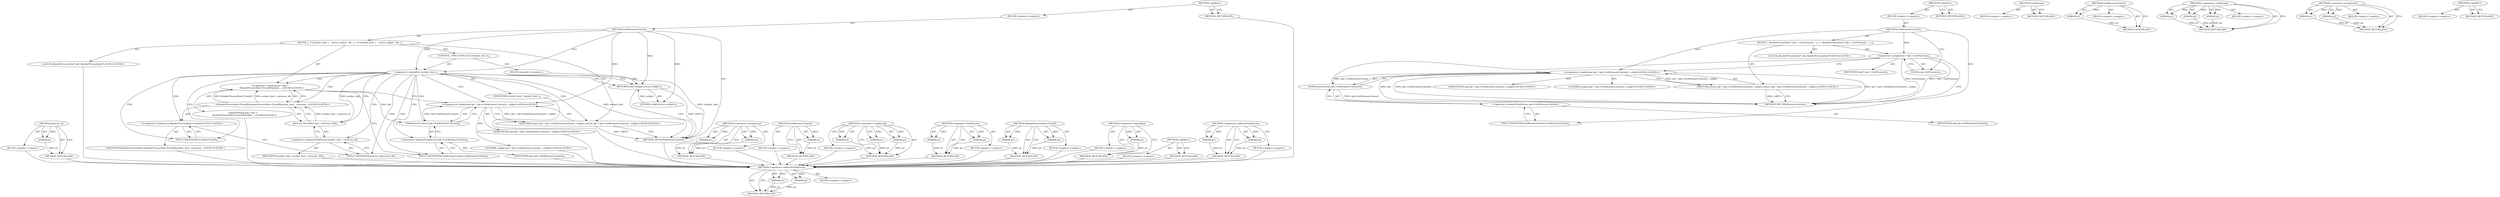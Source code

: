 digraph "&lt;operator&gt;.indirectFieldAccess" {
vulnerable_61 [label=<(METHOD,&lt;operator&gt;.indirectFieldAccess)>];
vulnerable_62 [label=<(PARAM,p1)>];
vulnerable_63 [label=<(PARAM,p2)>];
vulnerable_64 [label=<(BLOCK,&lt;empty&gt;,&lt;empty&gt;)>];
vulnerable_65 [label=<(METHOD_RETURN,ANY)>];
vulnerable_6 [label=<(METHOD,&lt;global&gt;)<SUB>1</SUB>>];
vulnerable_7 [label=<(BLOCK,&lt;empty&gt;,&lt;empty&gt;)<SUB>1</SUB>>];
vulnerable_8 [label=<(METHOD,GetBrowserContext)<SUB>1</SUB>>];
vulnerable_9 [label=<(BLOCK,{
  RenderProcessHost* rph = GetProcess();
   r...,{
  RenderProcessHost* rph = GetProcess();
   r...)<SUB>1</SUB>>];
vulnerable_10 [label="<(LOCAL,RenderProcessHost* rph: RenderProcessHost*)<SUB>2</SUB>>"];
vulnerable_11 [label=<(&lt;operator&gt;.assignment,* rph = GetProcess())<SUB>2</SUB>>];
vulnerable_12 [label=<(IDENTIFIER,rph,* rph = GetProcess())<SUB>2</SUB>>];
vulnerable_13 [label=<(GetProcess,GetProcess())<SUB>2</SUB>>];
vulnerable_14 [label="<(RETURN,return rph ? rph-&gt;GetBrowserContext() : nullptr;,return rph ? rph-&gt;GetBrowserContext() : nullptr;)<SUB>3</SUB>>"];
vulnerable_15 [label="<(&lt;operator&gt;.conditional,rph ? rph-&gt;GetBrowserContext() : nullptr)<SUB>3</SUB>>"];
vulnerable_16 [label="<(IDENTIFIER,rph,rph ? rph-&gt;GetBrowserContext() : nullptr)<SUB>3</SUB>>"];
vulnerable_17 [label=<(GetBrowserContext,rph-&gt;GetBrowserContext())<SUB>3</SUB>>];
vulnerable_18 [label=<(&lt;operator&gt;.indirectFieldAccess,rph-&gt;GetBrowserContext)<SUB>3</SUB>>];
vulnerable_19 [label=<(IDENTIFIER,rph,rph-&gt;GetBrowserContext())<SUB>3</SUB>>];
vulnerable_20 [label=<(FIELD_IDENTIFIER,GetBrowserContext,GetBrowserContext)<SUB>3</SUB>>];
vulnerable_21 [label="<(LITERAL,nullptr,rph ? rph-&gt;GetBrowserContext() : nullptr)<SUB>3</SUB>>"];
vulnerable_22 [label=<(METHOD_RETURN,BrowserContext)<SUB>1</SUB>>];
vulnerable_24 [label=<(METHOD_RETURN,ANY)<SUB>1</SUB>>];
vulnerable_48 [label=<(METHOD,GetProcess)>];
vulnerable_49 [label=<(BLOCK,&lt;empty&gt;,&lt;empty&gt;)>];
vulnerable_50 [label=<(METHOD_RETURN,ANY)>];
vulnerable_57 [label=<(METHOD,GetBrowserContext)>];
vulnerable_58 [label=<(PARAM,p1)>];
vulnerable_59 [label=<(BLOCK,&lt;empty&gt;,&lt;empty&gt;)>];
vulnerable_60 [label=<(METHOD_RETURN,ANY)>];
vulnerable_51 [label=<(METHOD,&lt;operator&gt;.conditional)>];
vulnerable_52 [label=<(PARAM,p1)>];
vulnerable_53 [label=<(PARAM,p2)>];
vulnerable_54 [label=<(PARAM,p3)>];
vulnerable_55 [label=<(BLOCK,&lt;empty&gt;,&lt;empty&gt;)>];
vulnerable_56 [label=<(METHOD_RETURN,ANY)>];
vulnerable_43 [label=<(METHOD,&lt;operator&gt;.assignment)>];
vulnerable_44 [label=<(PARAM,p1)>];
vulnerable_45 [label=<(PARAM,p2)>];
vulnerable_46 [label=<(BLOCK,&lt;empty&gt;,&lt;empty&gt;)>];
vulnerable_47 [label=<(METHOD_RETURN,ANY)>];
vulnerable_37 [label=<(METHOD,&lt;global&gt;)<SUB>1</SUB>>];
vulnerable_38 [label=<(BLOCK,&lt;empty&gt;,&lt;empty&gt;)>];
vulnerable_39 [label=<(METHOD_RETURN,ANY)>];
fixed_75 [label=<(METHOD,process_id)>];
fixed_76 [label=<(PARAM,p1)>];
fixed_77 [label=<(BLOCK,&lt;empty&gt;,&lt;empty&gt;)>];
fixed_78 [label=<(METHOD_RETURN,ANY)>];
fixed_6 [label=<(METHOD,&lt;global&gt;)<SUB>1</SUB>>];
fixed_7 [label=<(BLOCK,&lt;empty&gt;,&lt;empty&gt;)<SUB>1</SUB>>];
fixed_8 [label=<(METHOD,GetBrowserContext)<SUB>1</SUB>>];
fixed_9 [label=<(BLOCK,{
  if (!worker_host_)
    return nullptr;
  Re...,{
  if (!worker_host_)
    return nullptr;
  Re...)<SUB>1</SUB>>];
fixed_10 [label=<(CONTROL_STRUCTURE,IF,if (!worker_host_))<SUB>2</SUB>>];
fixed_11 [label=<(&lt;operator&gt;.logicalNot,!worker_host_)<SUB>2</SUB>>];
fixed_12 [label=<(IDENTIFIER,worker_host_,!worker_host_)<SUB>2</SUB>>];
fixed_13 [label=<(BLOCK,&lt;empty&gt;,&lt;empty&gt;)<SUB>3</SUB>>];
fixed_14 [label=<(RETURN,return nullptr;,return nullptr;)<SUB>3</SUB>>];
fixed_15 [label=<(LITERAL,nullptr,return nullptr;)<SUB>3</SUB>>];
fixed_16 [label="<(LOCAL,RenderProcessHost* rph: RenderProcessHost*)<SUB>4</SUB>>"];
fixed_17 [label="<(&lt;operator&gt;.assignment,* rph =
      RenderProcessHost::FromID(worker_...)<SUB>4</SUB>>"];
fixed_18 [label="<(IDENTIFIER,rph,* rph =
      RenderProcessHost::FromID(worker_...)<SUB>4</SUB>>"];
fixed_19 [label="<(RenderProcessHost.FromID,RenderProcessHost::FromID(worker_host_-&gt;process...)<SUB>5</SUB>>"];
fixed_20 [label="<(&lt;operator&gt;.fieldAccess,RenderProcessHost::FromID)<SUB>5</SUB>>"];
fixed_21 [label="<(IDENTIFIER,RenderProcessHost,RenderProcessHost::FromID(worker_host_-&gt;process...)<SUB>5</SUB>>"];
fixed_22 [label=<(FIELD_IDENTIFIER,FromID,FromID)<SUB>5</SUB>>];
fixed_23 [label=<(process_id,worker_host_-&gt;process_id())<SUB>5</SUB>>];
fixed_24 [label=<(&lt;operator&gt;.indirectFieldAccess,worker_host_-&gt;process_id)<SUB>5</SUB>>];
fixed_25 [label=<(IDENTIFIER,worker_host_,worker_host_-&gt;process_id())<SUB>5</SUB>>];
fixed_26 [label=<(FIELD_IDENTIFIER,process_id,process_id)<SUB>5</SUB>>];
fixed_27 [label="<(RETURN,return rph ? rph-&gt;GetBrowserContext() : nullptr;,return rph ? rph-&gt;GetBrowserContext() : nullptr;)<SUB>6</SUB>>"];
fixed_28 [label="<(&lt;operator&gt;.conditional,rph ? rph-&gt;GetBrowserContext() : nullptr)<SUB>6</SUB>>"];
fixed_29 [label="<(IDENTIFIER,rph,rph ? rph-&gt;GetBrowserContext() : nullptr)<SUB>6</SUB>>"];
fixed_30 [label=<(GetBrowserContext,rph-&gt;GetBrowserContext())<SUB>6</SUB>>];
fixed_31 [label=<(&lt;operator&gt;.indirectFieldAccess,rph-&gt;GetBrowserContext)<SUB>6</SUB>>];
fixed_32 [label=<(IDENTIFIER,rph,rph-&gt;GetBrowserContext())<SUB>6</SUB>>];
fixed_33 [label=<(FIELD_IDENTIFIER,GetBrowserContext,GetBrowserContext)<SUB>6</SUB>>];
fixed_34 [label="<(LITERAL,nullptr,rph ? rph-&gt;GetBrowserContext() : nullptr)<SUB>6</SUB>>"];
fixed_35 [label=<(METHOD_RETURN,BrowserContext)<SUB>1</SUB>>];
fixed_37 [label=<(METHOD_RETURN,ANY)<SUB>1</SUB>>];
fixed_60 [label=<(METHOD,&lt;operator&gt;.assignment)>];
fixed_61 [label=<(PARAM,p1)>];
fixed_62 [label=<(PARAM,p2)>];
fixed_63 [label=<(BLOCK,&lt;empty&gt;,&lt;empty&gt;)>];
fixed_64 [label=<(METHOD_RETURN,ANY)>];
fixed_90 [label=<(METHOD,GetBrowserContext)>];
fixed_91 [label=<(PARAM,p1)>];
fixed_92 [label=<(BLOCK,&lt;empty&gt;,&lt;empty&gt;)>];
fixed_93 [label=<(METHOD_RETURN,ANY)>];
fixed_84 [label=<(METHOD,&lt;operator&gt;.conditional)>];
fixed_85 [label=<(PARAM,p1)>];
fixed_86 [label=<(PARAM,p2)>];
fixed_87 [label=<(PARAM,p3)>];
fixed_88 [label=<(BLOCK,&lt;empty&gt;,&lt;empty&gt;)>];
fixed_89 [label=<(METHOD_RETURN,ANY)>];
fixed_70 [label=<(METHOD,&lt;operator&gt;.fieldAccess)>];
fixed_71 [label=<(PARAM,p1)>];
fixed_72 [label=<(PARAM,p2)>];
fixed_73 [label=<(BLOCK,&lt;empty&gt;,&lt;empty&gt;)>];
fixed_74 [label=<(METHOD_RETURN,ANY)>];
fixed_65 [label=<(METHOD,RenderProcessHost.FromID)>];
fixed_66 [label=<(PARAM,p1)>];
fixed_67 [label=<(PARAM,p2)>];
fixed_68 [label=<(BLOCK,&lt;empty&gt;,&lt;empty&gt;)>];
fixed_69 [label=<(METHOD_RETURN,ANY)>];
fixed_56 [label=<(METHOD,&lt;operator&gt;.logicalNot)>];
fixed_57 [label=<(PARAM,p1)>];
fixed_58 [label=<(BLOCK,&lt;empty&gt;,&lt;empty&gt;)>];
fixed_59 [label=<(METHOD_RETURN,ANY)>];
fixed_50 [label=<(METHOD,&lt;global&gt;)<SUB>1</SUB>>];
fixed_51 [label=<(BLOCK,&lt;empty&gt;,&lt;empty&gt;)>];
fixed_52 [label=<(METHOD_RETURN,ANY)>];
fixed_79 [label=<(METHOD,&lt;operator&gt;.indirectFieldAccess)>];
fixed_80 [label=<(PARAM,p1)>];
fixed_81 [label=<(PARAM,p2)>];
fixed_82 [label=<(BLOCK,&lt;empty&gt;,&lt;empty&gt;)>];
fixed_83 [label=<(METHOD_RETURN,ANY)>];
vulnerable_61 -> vulnerable_62  [key=0, label="AST: "];
vulnerable_61 -> vulnerable_62  [key=1, label="DDG: "];
vulnerable_61 -> vulnerable_64  [key=0, label="AST: "];
vulnerable_61 -> vulnerable_63  [key=0, label="AST: "];
vulnerable_61 -> vulnerable_63  [key=1, label="DDG: "];
vulnerable_61 -> vulnerable_65  [key=0, label="AST: "];
vulnerable_61 -> vulnerable_65  [key=1, label="CFG: "];
vulnerable_62 -> vulnerable_65  [key=0, label="DDG: p1"];
vulnerable_63 -> vulnerable_65  [key=0, label="DDG: p2"];
vulnerable_6 -> vulnerable_7  [key=0, label="AST: "];
vulnerable_6 -> vulnerable_24  [key=0, label="AST: "];
vulnerable_6 -> vulnerable_24  [key=1, label="CFG: "];
vulnerable_7 -> vulnerable_8  [key=0, label="AST: "];
vulnerable_8 -> vulnerable_9  [key=0, label="AST: "];
vulnerable_8 -> vulnerable_22  [key=0, label="AST: "];
vulnerable_8 -> vulnerable_13  [key=0, label="CFG: "];
vulnerable_8 -> vulnerable_11  [key=0, label="DDG: "];
vulnerable_8 -> vulnerable_15  [key=0, label="DDG: "];
vulnerable_9 -> vulnerable_10  [key=0, label="AST: "];
vulnerable_9 -> vulnerable_11  [key=0, label="AST: "];
vulnerable_9 -> vulnerable_14  [key=0, label="AST: "];
vulnerable_11 -> vulnerable_12  [key=0, label="AST: "];
vulnerable_11 -> vulnerable_13  [key=0, label="AST: "];
vulnerable_11 -> vulnerable_20  [key=0, label="CFG: "];
vulnerable_11 -> vulnerable_15  [key=0, label="CFG: "];
vulnerable_11 -> vulnerable_22  [key=0, label="DDG: GetProcess()"];
vulnerable_11 -> vulnerable_22  [key=1, label="DDG: * rph = GetProcess()"];
vulnerable_11 -> vulnerable_17  [key=0, label="DDG: rph"];
vulnerable_13 -> vulnerable_11  [key=0, label="CFG: "];
vulnerable_14 -> vulnerable_15  [key=0, label="AST: "];
vulnerable_14 -> vulnerable_22  [key=0, label="CFG: "];
vulnerable_14 -> vulnerable_22  [key=1, label="DDG: &lt;RET&gt;"];
vulnerable_15 -> vulnerable_16  [key=0, label="AST: "];
vulnerable_15 -> vulnerable_17  [key=0, label="AST: "];
vulnerable_15 -> vulnerable_21  [key=0, label="AST: "];
vulnerable_15 -> vulnerable_14  [key=0, label="CFG: "];
vulnerable_15 -> vulnerable_14  [key=1, label="DDG: rph ? rph-&gt;GetBrowserContext() : nullptr"];
vulnerable_15 -> vulnerable_22  [key=0, label="DDG: rph"];
vulnerable_15 -> vulnerable_22  [key=1, label="DDG: rph-&gt;GetBrowserContext()"];
vulnerable_15 -> vulnerable_22  [key=2, label="DDG: rph ? rph-&gt;GetBrowserContext() : nullptr"];
vulnerable_17 -> vulnerable_18  [key=0, label="AST: "];
vulnerable_17 -> vulnerable_15  [key=0, label="CFG: "];
vulnerable_17 -> vulnerable_15  [key=1, label="DDG: rph-&gt;GetBrowserContext"];
vulnerable_17 -> vulnerable_22  [key=0, label="DDG: rph-&gt;GetBrowserContext"];
vulnerable_18 -> vulnerable_19  [key=0, label="AST: "];
vulnerable_18 -> vulnerable_20  [key=0, label="AST: "];
vulnerable_18 -> vulnerable_17  [key=0, label="CFG: "];
vulnerable_20 -> vulnerable_18  [key=0, label="CFG: "];
vulnerable_48 -> vulnerable_49  [key=0, label="AST: "];
vulnerable_48 -> vulnerable_50  [key=0, label="AST: "];
vulnerable_48 -> vulnerable_50  [key=1, label="CFG: "];
vulnerable_57 -> vulnerable_58  [key=0, label="AST: "];
vulnerable_57 -> vulnerable_58  [key=1, label="DDG: "];
vulnerable_57 -> vulnerable_59  [key=0, label="AST: "];
vulnerable_57 -> vulnerable_60  [key=0, label="AST: "];
vulnerable_57 -> vulnerable_60  [key=1, label="CFG: "];
vulnerable_58 -> vulnerable_60  [key=0, label="DDG: p1"];
vulnerable_51 -> vulnerable_52  [key=0, label="AST: "];
vulnerable_51 -> vulnerable_52  [key=1, label="DDG: "];
vulnerable_51 -> vulnerable_55  [key=0, label="AST: "];
vulnerable_51 -> vulnerable_53  [key=0, label="AST: "];
vulnerable_51 -> vulnerable_53  [key=1, label="DDG: "];
vulnerable_51 -> vulnerable_56  [key=0, label="AST: "];
vulnerable_51 -> vulnerable_56  [key=1, label="CFG: "];
vulnerable_51 -> vulnerable_54  [key=0, label="AST: "];
vulnerable_51 -> vulnerable_54  [key=1, label="DDG: "];
vulnerable_52 -> vulnerable_56  [key=0, label="DDG: p1"];
vulnerable_53 -> vulnerable_56  [key=0, label="DDG: p2"];
vulnerable_54 -> vulnerable_56  [key=0, label="DDG: p3"];
vulnerable_43 -> vulnerable_44  [key=0, label="AST: "];
vulnerable_43 -> vulnerable_44  [key=1, label="DDG: "];
vulnerable_43 -> vulnerable_46  [key=0, label="AST: "];
vulnerable_43 -> vulnerable_45  [key=0, label="AST: "];
vulnerable_43 -> vulnerable_45  [key=1, label="DDG: "];
vulnerable_43 -> vulnerable_47  [key=0, label="AST: "];
vulnerable_43 -> vulnerable_47  [key=1, label="CFG: "];
vulnerable_44 -> vulnerable_47  [key=0, label="DDG: p1"];
vulnerable_45 -> vulnerable_47  [key=0, label="DDG: p2"];
vulnerable_37 -> vulnerable_38  [key=0, label="AST: "];
vulnerable_37 -> vulnerable_39  [key=0, label="AST: "];
vulnerable_37 -> vulnerable_39  [key=1, label="CFG: "];
fixed_75 -> fixed_76  [key=0, label="AST: "];
fixed_75 -> fixed_76  [key=1, label="DDG: "];
fixed_75 -> fixed_77  [key=0, label="AST: "];
fixed_75 -> fixed_78  [key=0, label="AST: "];
fixed_75 -> fixed_78  [key=1, label="CFG: "];
fixed_76 -> fixed_78  [key=0, label="DDG: p1"];
fixed_77 -> vulnerable_61  [key=0];
fixed_78 -> vulnerable_61  [key=0];
fixed_6 -> fixed_7  [key=0, label="AST: "];
fixed_6 -> fixed_37  [key=0, label="AST: "];
fixed_6 -> fixed_37  [key=1, label="CFG: "];
fixed_7 -> fixed_8  [key=0, label="AST: "];
fixed_8 -> fixed_9  [key=0, label="AST: "];
fixed_8 -> fixed_35  [key=0, label="AST: "];
fixed_8 -> fixed_11  [key=0, label="CFG: "];
fixed_8 -> fixed_11  [key=1, label="DDG: "];
fixed_8 -> fixed_28  [key=0, label="DDG: "];
fixed_8 -> fixed_14  [key=0, label="DDG: "];
fixed_8 -> fixed_15  [key=0, label="DDG: "];
fixed_9 -> fixed_10  [key=0, label="AST: "];
fixed_9 -> fixed_16  [key=0, label="AST: "];
fixed_9 -> fixed_17  [key=0, label="AST: "];
fixed_9 -> fixed_27  [key=0, label="AST: "];
fixed_10 -> fixed_11  [key=0, label="AST: "];
fixed_10 -> fixed_13  [key=0, label="AST: "];
fixed_11 -> fixed_12  [key=0, label="AST: "];
fixed_11 -> fixed_14  [key=0, label="CFG: "];
fixed_11 -> fixed_14  [key=1, label="CDG: "];
fixed_11 -> fixed_22  [key=0, label="CFG: "];
fixed_11 -> fixed_22  [key=1, label="CDG: "];
fixed_11 -> fixed_35  [key=0, label="DDG: worker_host_"];
fixed_11 -> fixed_35  [key=1, label="DDG: !worker_host_"];
fixed_11 -> fixed_23  [key=0, label="DDG: worker_host_"];
fixed_11 -> fixed_23  [key=1, label="CDG: "];
fixed_11 -> fixed_24  [key=0, label="CDG: "];
fixed_11 -> fixed_17  [key=0, label="CDG: "];
fixed_11 -> fixed_26  [key=0, label="CDG: "];
fixed_11 -> fixed_19  [key=0, label="CDG: "];
fixed_11 -> fixed_28  [key=0, label="CDG: "];
fixed_11 -> fixed_20  [key=0, label="CDG: "];
fixed_11 -> fixed_27  [key=0, label="CDG: "];
fixed_11 -> fixed_30  [key=0, label="CDG: "];
fixed_11 -> fixed_33  [key=0, label="CDG: "];
fixed_11 -> fixed_31  [key=0, label="CDG: "];
fixed_12 -> vulnerable_61  [key=0];
fixed_13 -> fixed_14  [key=0, label="AST: "];
fixed_14 -> fixed_15  [key=0, label="AST: "];
fixed_14 -> fixed_35  [key=0, label="CFG: "];
fixed_14 -> fixed_35  [key=1, label="DDG: &lt;RET&gt;"];
fixed_15 -> fixed_14  [key=0, label="DDG: nullptr"];
fixed_16 -> vulnerable_61  [key=0];
fixed_17 -> fixed_18  [key=0, label="AST: "];
fixed_17 -> fixed_19  [key=0, label="AST: "];
fixed_17 -> fixed_33  [key=0, label="CFG: "];
fixed_17 -> fixed_28  [key=0, label="CFG: "];
fixed_17 -> fixed_30  [key=0, label="DDG: rph"];
fixed_18 -> vulnerable_61  [key=0];
fixed_19 -> fixed_20  [key=0, label="AST: "];
fixed_19 -> fixed_23  [key=0, label="AST: "];
fixed_19 -> fixed_17  [key=0, label="CFG: "];
fixed_19 -> fixed_17  [key=1, label="DDG: RenderProcessHost::FromID"];
fixed_19 -> fixed_17  [key=2, label="DDG: worker_host_-&gt;process_id()"];
fixed_20 -> fixed_21  [key=0, label="AST: "];
fixed_20 -> fixed_22  [key=0, label="AST: "];
fixed_20 -> fixed_26  [key=0, label="CFG: "];
fixed_21 -> vulnerable_61  [key=0];
fixed_22 -> fixed_20  [key=0, label="CFG: "];
fixed_23 -> fixed_24  [key=0, label="AST: "];
fixed_23 -> fixed_19  [key=0, label="CFG: "];
fixed_23 -> fixed_19  [key=1, label="DDG: worker_host_-&gt;process_id"];
fixed_24 -> fixed_25  [key=0, label="AST: "];
fixed_24 -> fixed_26  [key=0, label="AST: "];
fixed_24 -> fixed_23  [key=0, label="CFG: "];
fixed_25 -> vulnerable_61  [key=0];
fixed_26 -> fixed_24  [key=0, label="CFG: "];
fixed_27 -> fixed_28  [key=0, label="AST: "];
fixed_27 -> fixed_35  [key=0, label="CFG: "];
fixed_27 -> fixed_35  [key=1, label="DDG: &lt;RET&gt;"];
fixed_28 -> fixed_29  [key=0, label="AST: "];
fixed_28 -> fixed_30  [key=0, label="AST: "];
fixed_28 -> fixed_34  [key=0, label="AST: "];
fixed_28 -> fixed_27  [key=0, label="CFG: "];
fixed_28 -> fixed_27  [key=1, label="DDG: rph ? rph-&gt;GetBrowserContext() : nullptr"];
fixed_29 -> vulnerable_61  [key=0];
fixed_30 -> fixed_31  [key=0, label="AST: "];
fixed_30 -> fixed_28  [key=0, label="CFG: "];
fixed_30 -> fixed_28  [key=1, label="DDG: rph-&gt;GetBrowserContext"];
fixed_31 -> fixed_32  [key=0, label="AST: "];
fixed_31 -> fixed_33  [key=0, label="AST: "];
fixed_31 -> fixed_30  [key=0, label="CFG: "];
fixed_32 -> vulnerable_61  [key=0];
fixed_33 -> fixed_31  [key=0, label="CFG: "];
fixed_34 -> vulnerable_61  [key=0];
fixed_35 -> vulnerable_61  [key=0];
fixed_37 -> vulnerable_61  [key=0];
fixed_60 -> fixed_61  [key=0, label="AST: "];
fixed_60 -> fixed_61  [key=1, label="DDG: "];
fixed_60 -> fixed_63  [key=0, label="AST: "];
fixed_60 -> fixed_62  [key=0, label="AST: "];
fixed_60 -> fixed_62  [key=1, label="DDG: "];
fixed_60 -> fixed_64  [key=0, label="AST: "];
fixed_60 -> fixed_64  [key=1, label="CFG: "];
fixed_61 -> fixed_64  [key=0, label="DDG: p1"];
fixed_62 -> fixed_64  [key=0, label="DDG: p2"];
fixed_63 -> vulnerable_61  [key=0];
fixed_64 -> vulnerable_61  [key=0];
fixed_90 -> fixed_91  [key=0, label="AST: "];
fixed_90 -> fixed_91  [key=1, label="DDG: "];
fixed_90 -> fixed_92  [key=0, label="AST: "];
fixed_90 -> fixed_93  [key=0, label="AST: "];
fixed_90 -> fixed_93  [key=1, label="CFG: "];
fixed_91 -> fixed_93  [key=0, label="DDG: p1"];
fixed_92 -> vulnerable_61  [key=0];
fixed_93 -> vulnerable_61  [key=0];
fixed_84 -> fixed_85  [key=0, label="AST: "];
fixed_84 -> fixed_85  [key=1, label="DDG: "];
fixed_84 -> fixed_88  [key=0, label="AST: "];
fixed_84 -> fixed_86  [key=0, label="AST: "];
fixed_84 -> fixed_86  [key=1, label="DDG: "];
fixed_84 -> fixed_89  [key=0, label="AST: "];
fixed_84 -> fixed_89  [key=1, label="CFG: "];
fixed_84 -> fixed_87  [key=0, label="AST: "];
fixed_84 -> fixed_87  [key=1, label="DDG: "];
fixed_85 -> fixed_89  [key=0, label="DDG: p1"];
fixed_86 -> fixed_89  [key=0, label="DDG: p2"];
fixed_87 -> fixed_89  [key=0, label="DDG: p3"];
fixed_88 -> vulnerable_61  [key=0];
fixed_89 -> vulnerable_61  [key=0];
fixed_70 -> fixed_71  [key=0, label="AST: "];
fixed_70 -> fixed_71  [key=1, label="DDG: "];
fixed_70 -> fixed_73  [key=0, label="AST: "];
fixed_70 -> fixed_72  [key=0, label="AST: "];
fixed_70 -> fixed_72  [key=1, label="DDG: "];
fixed_70 -> fixed_74  [key=0, label="AST: "];
fixed_70 -> fixed_74  [key=1, label="CFG: "];
fixed_71 -> fixed_74  [key=0, label="DDG: p1"];
fixed_72 -> fixed_74  [key=0, label="DDG: p2"];
fixed_73 -> vulnerable_61  [key=0];
fixed_74 -> vulnerable_61  [key=0];
fixed_65 -> fixed_66  [key=0, label="AST: "];
fixed_65 -> fixed_66  [key=1, label="DDG: "];
fixed_65 -> fixed_68  [key=0, label="AST: "];
fixed_65 -> fixed_67  [key=0, label="AST: "];
fixed_65 -> fixed_67  [key=1, label="DDG: "];
fixed_65 -> fixed_69  [key=0, label="AST: "];
fixed_65 -> fixed_69  [key=1, label="CFG: "];
fixed_66 -> fixed_69  [key=0, label="DDG: p1"];
fixed_67 -> fixed_69  [key=0, label="DDG: p2"];
fixed_68 -> vulnerable_61  [key=0];
fixed_69 -> vulnerable_61  [key=0];
fixed_56 -> fixed_57  [key=0, label="AST: "];
fixed_56 -> fixed_57  [key=1, label="DDG: "];
fixed_56 -> fixed_58  [key=0, label="AST: "];
fixed_56 -> fixed_59  [key=0, label="AST: "];
fixed_56 -> fixed_59  [key=1, label="CFG: "];
fixed_57 -> fixed_59  [key=0, label="DDG: p1"];
fixed_58 -> vulnerable_61  [key=0];
fixed_59 -> vulnerable_61  [key=0];
fixed_50 -> fixed_51  [key=0, label="AST: "];
fixed_50 -> fixed_52  [key=0, label="AST: "];
fixed_50 -> fixed_52  [key=1, label="CFG: "];
fixed_51 -> vulnerable_61  [key=0];
fixed_52 -> vulnerable_61  [key=0];
fixed_79 -> fixed_80  [key=0, label="AST: "];
fixed_79 -> fixed_80  [key=1, label="DDG: "];
fixed_79 -> fixed_82  [key=0, label="AST: "];
fixed_79 -> fixed_81  [key=0, label="AST: "];
fixed_79 -> fixed_81  [key=1, label="DDG: "];
fixed_79 -> fixed_83  [key=0, label="AST: "];
fixed_79 -> fixed_83  [key=1, label="CFG: "];
fixed_80 -> fixed_83  [key=0, label="DDG: p1"];
fixed_81 -> fixed_83  [key=0, label="DDG: p2"];
fixed_82 -> vulnerable_61  [key=0];
fixed_83 -> vulnerable_61  [key=0];
}
